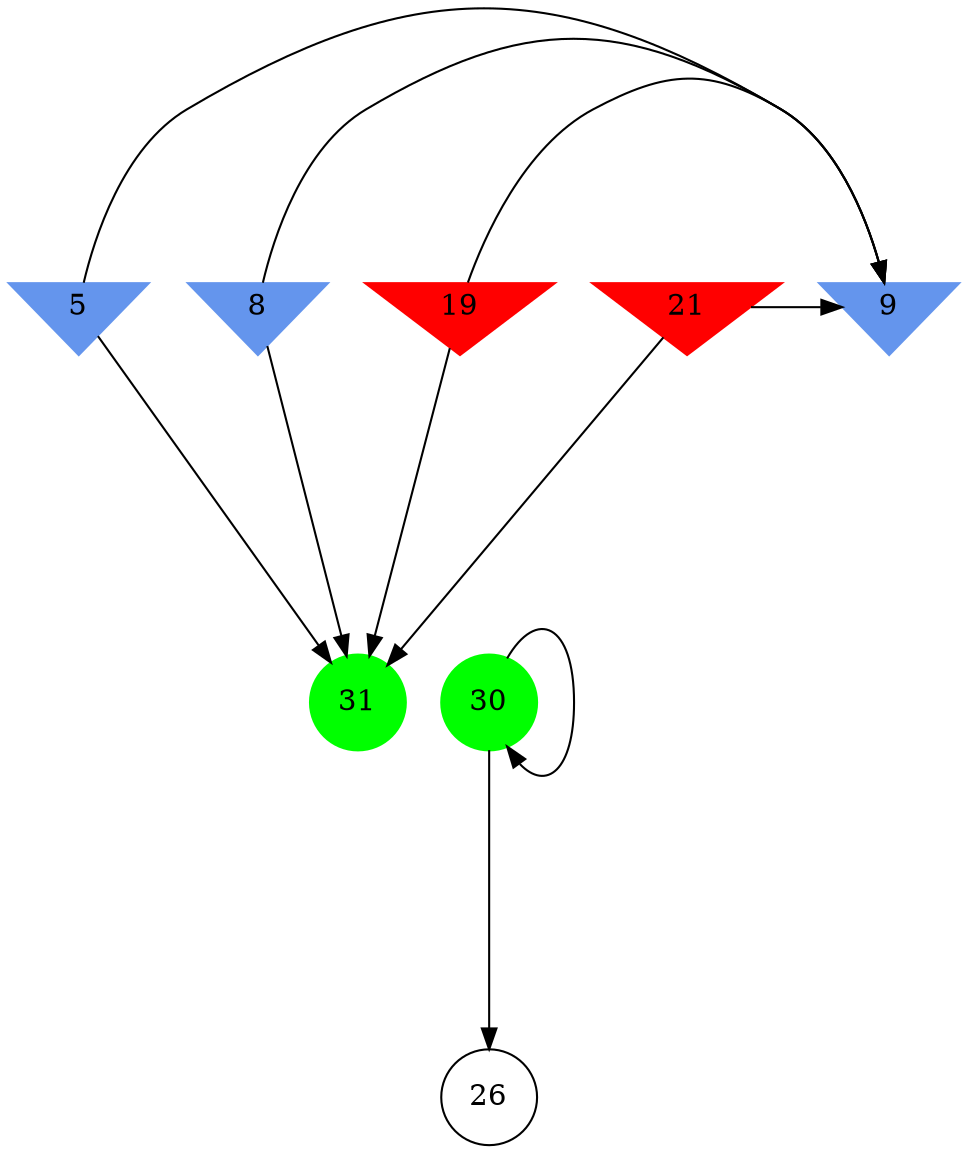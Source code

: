 digraph brain {
	ranksep=2.0;
	5 [shape=invtriangle,style=filled,color=cornflowerblue];
	8 [shape=invtriangle,style=filled,color=cornflowerblue];
	9 [shape=invtriangle,style=filled,color=cornflowerblue];
	19 [shape=invtriangle,style=filled,color=red];
	21 [shape=invtriangle,style=filled,color=red];
	26 [shape=circle,color=black];
	30 [shape=circle,style=filled,color=green];
	31 [shape=circle,style=filled,color=green];
	19	->	9;
	19	->	31;
	8	->	9;
	8	->	31;
	21	->	9;
	21	->	31;
	5	->	9;
	5	->	31;
	30	->	26;
	30	->	30;
	{ rank=same; 5; 8; 9; 19; 21; }
	{ rank=same; 26; }
	{ rank=same; 30; 31; }
}

